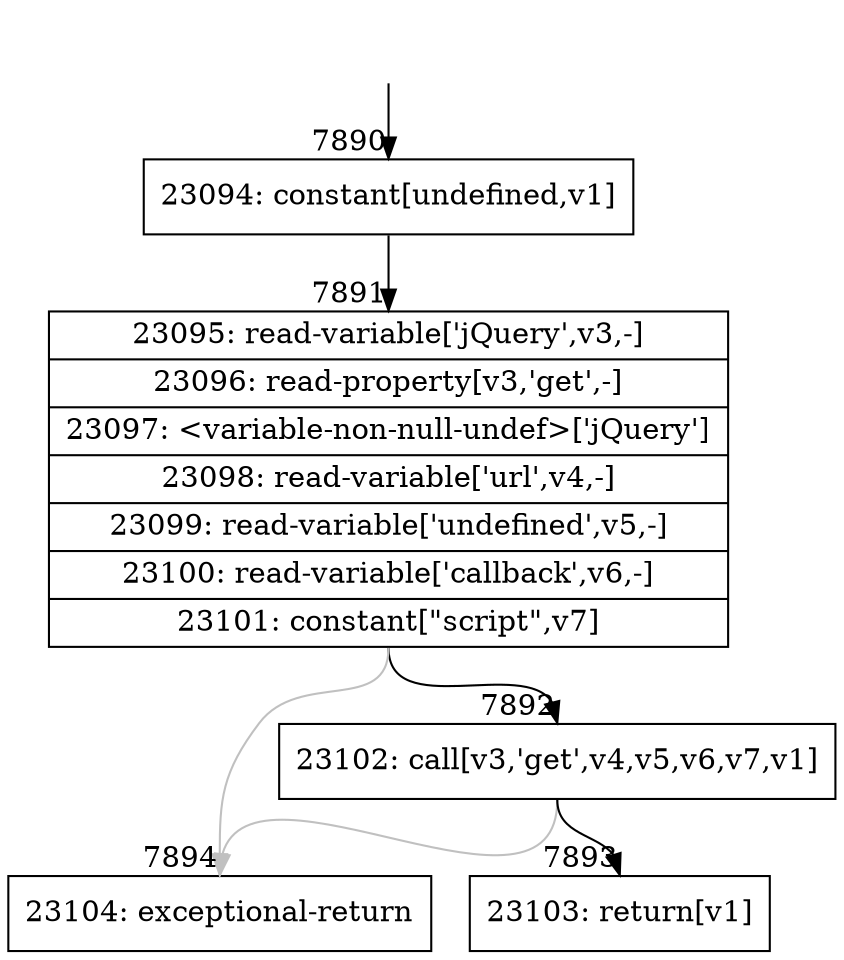 digraph {
rankdir="TD"
BB_entry491[shape=none,label=""];
BB_entry491 -> BB7890 [tailport=s, headport=n, headlabel="    7890"]
BB7890 [shape=record label="{23094: constant[undefined,v1]}" ] 
BB7890 -> BB7891 [tailport=s, headport=n, headlabel="      7891"]
BB7891 [shape=record label="{23095: read-variable['jQuery',v3,-]|23096: read-property[v3,'get',-]|23097: \<variable-non-null-undef\>['jQuery']|23098: read-variable['url',v4,-]|23099: read-variable['undefined',v5,-]|23100: read-variable['callback',v6,-]|23101: constant[\"script\",v7]}" ] 
BB7891 -> BB7892 [tailport=s, headport=n, headlabel="      7892"]
BB7891 -> BB7894 [tailport=s, headport=n, color=gray, headlabel="      7894"]
BB7892 [shape=record label="{23102: call[v3,'get',v4,v5,v6,v7,v1]}" ] 
BB7892 -> BB7893 [tailport=s, headport=n, headlabel="      7893"]
BB7892 -> BB7894 [tailport=s, headport=n, color=gray]
BB7893 [shape=record label="{23103: return[v1]}" ] 
BB7894 [shape=record label="{23104: exceptional-return}" ] 
}
